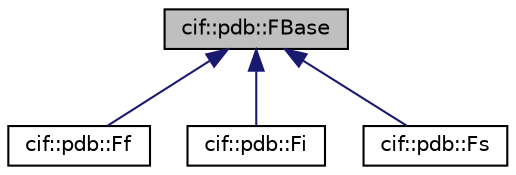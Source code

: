 digraph "cif::pdb::FBase"
{
  edge [fontname="Helvetica",fontsize="10",labelfontname="Helvetica",labelfontsize="10"];
  node [fontname="Helvetica",fontsize="10",shape=record];
  Node0 [label="cif::pdb::FBase",height=0.2,width=0.4,color="black", fillcolor="grey75", style="filled", fontcolor="black"];
  Node0 -> Node1 [dir="back",color="midnightblue",fontsize="10",style="solid",fontname="Helvetica"];
  Node1 [label="cif::pdb::Ff",height=0.2,width=0.4,color="black", fillcolor="white", style="filled",URL="$classcif_1_1pdb_1_1Ff.html"];
  Node0 -> Node2 [dir="back",color="midnightblue",fontsize="10",style="solid",fontname="Helvetica"];
  Node2 [label="cif::pdb::Fi",height=0.2,width=0.4,color="black", fillcolor="white", style="filled",URL="$classcif_1_1pdb_1_1Fi.html"];
  Node0 -> Node3 [dir="back",color="midnightblue",fontsize="10",style="solid",fontname="Helvetica"];
  Node3 [label="cif::pdb::Fs",height=0.2,width=0.4,color="black", fillcolor="white", style="filled",URL="$classcif_1_1pdb_1_1Fs.html"];
}
